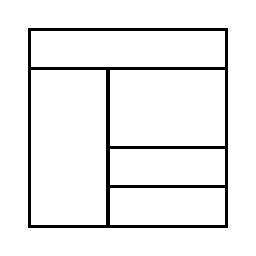 \begin{tikzpicture}[very thick, scale=.5]
    \draw (0,4) rectangle (5,5);
    \draw (0,0) rectangle (2,4);
    \draw (2,2) rectangle (5,4);
    \draw (2,1) rectangle (5,2);
    \draw (2,0) rectangle (5,1);
\end{tikzpicture}
